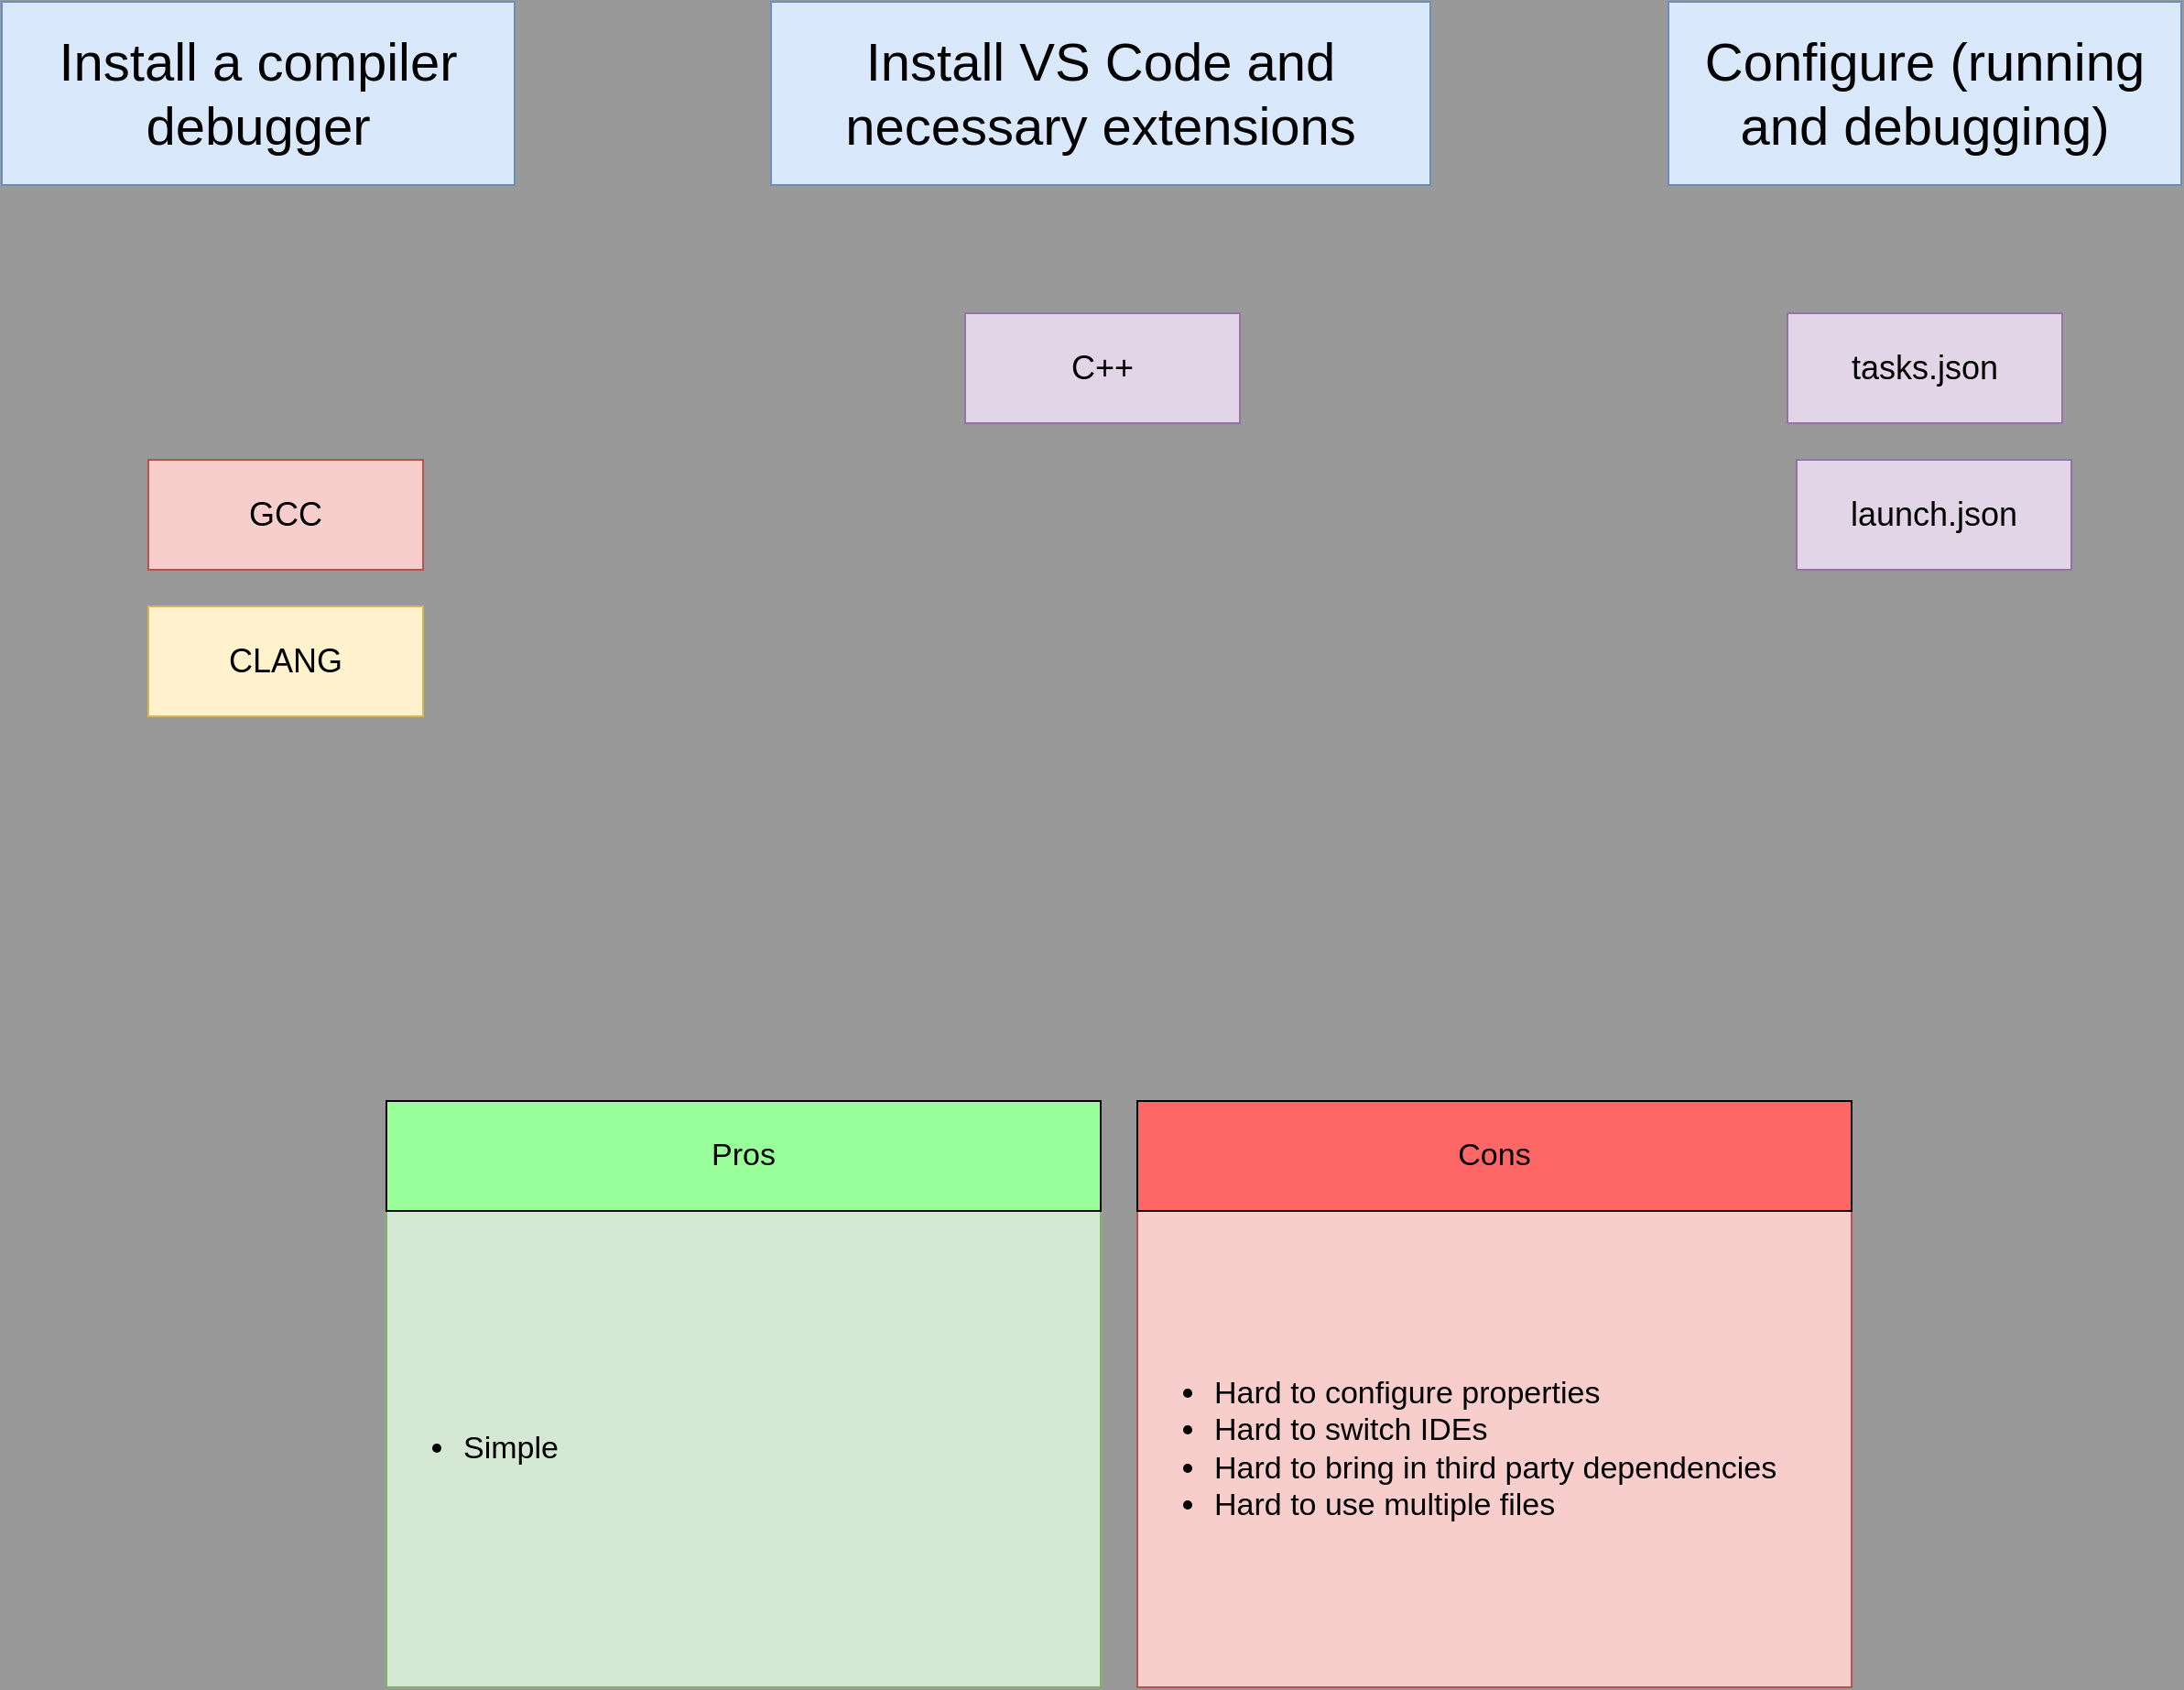 <mxfile version="21.2.8" type="device">
  <diagram name="Page-1" id="-jxvSyGWAUEqp79O6zsW">
    <mxGraphModel dx="1658" dy="820" grid="1" gridSize="10" guides="1" tooltips="1" connect="1" arrows="1" fold="1" page="1" pageScale="1" pageWidth="3300" pageHeight="4681" background="#999999" math="0" shadow="0">
      <root>
        <mxCell id="0" />
        <mxCell id="1" parent="0" />
        <mxCell id="6hkyp1WjqBBNFLjfKdsw-1" value="&lt;font style=&quot;font-size: 29px;&quot;&gt;Install a compiler debugger&lt;/font&gt;" style="rounded=0;whiteSpace=wrap;html=1;fillColor=#dae8fc;strokeColor=#6c8ebf;" parent="1" vertex="1">
          <mxGeometry x="180" y="370" width="280" height="100" as="geometry" />
        </mxCell>
        <mxCell id="6hkyp1WjqBBNFLjfKdsw-2" value="&lt;font style=&quot;font-size: 29px;&quot;&gt;Install VS Code and necessary extensions&lt;/font&gt;" style="rounded=0;whiteSpace=wrap;html=1;fillColor=#dae8fc;strokeColor=#6c8ebf;" parent="1" vertex="1">
          <mxGeometry x="600" y="370" width="360" height="100" as="geometry" />
        </mxCell>
        <mxCell id="6hkyp1WjqBBNFLjfKdsw-3" value="&lt;font style=&quot;font-size: 29px;&quot;&gt;Configure (running and debugging)&lt;/font&gt;" style="rounded=0;whiteSpace=wrap;html=1;fillColor=#dae8fc;strokeColor=#6c8ebf;" parent="1" vertex="1">
          <mxGeometry x="1090" y="370" width="280" height="100" as="geometry" />
        </mxCell>
        <mxCell id="6hkyp1WjqBBNFLjfKdsw-5" value="GCC" style="rounded=0;whiteSpace=wrap;html=1;fontStyle=0;fillColor=#f8cecc;strokeColor=#b85450;fontSize=18;" parent="1" vertex="1">
          <mxGeometry x="260" y="620" width="150" height="60" as="geometry" />
        </mxCell>
        <mxCell id="6hkyp1WjqBBNFLjfKdsw-6" value="CLANG" style="rounded=0;whiteSpace=wrap;html=1;fillColor=#fff2cc;strokeColor=#d6b656;fontSize=18;" parent="1" vertex="1">
          <mxGeometry x="260" y="700" width="150" height="60" as="geometry" />
        </mxCell>
        <mxCell id="6hkyp1WjqBBNFLjfKdsw-7" value="tasks.json" style="rounded=0;whiteSpace=wrap;html=1;fillColor=#e1d5e7;strokeColor=#9673a6;fontSize=18;" parent="1" vertex="1">
          <mxGeometry x="1155" y="540" width="150" height="60" as="geometry" />
        </mxCell>
        <mxCell id="6hkyp1WjqBBNFLjfKdsw-10" value="C++" style="rounded=0;whiteSpace=wrap;html=1;fillColor=#e1d5e7;strokeColor=#9673a6;fontSize=18;" parent="1" vertex="1">
          <mxGeometry x="706" y="540" width="150" height="60" as="geometry" />
        </mxCell>
        <mxCell id="6hkyp1WjqBBNFLjfKdsw-11" value="launch.json" style="rounded=0;whiteSpace=wrap;html=1;fillColor=#e1d5e7;strokeColor=#9673a6;fontSize=18;" parent="1" vertex="1">
          <mxGeometry x="1160" y="620" width="150" height="60" as="geometry" />
        </mxCell>
        <mxCell id="6hkyp1WjqBBNFLjfKdsw-12" value="&lt;ul style=&quot;font-size: 17px;&quot;&gt;&lt;li style=&quot;font-size: 17px;&quot;&gt;Simple&lt;/li&gt;&lt;/ul&gt;" style="rounded=0;whiteSpace=wrap;html=1;align=left;fontSize=17;fillColor=#d5e8d4;strokeColor=#82b366;" parent="1" vertex="1">
          <mxGeometry x="390" y="1030" width="390" height="260" as="geometry" />
        </mxCell>
        <mxCell id="6hkyp1WjqBBNFLjfKdsw-13" value="&lt;ul style=&quot;font-size: 17px;&quot;&gt;&lt;li style=&quot;font-size: 17px;&quot;&gt;Hard to configure properties&lt;/li&gt;&lt;li style=&quot;font-size: 17px;&quot;&gt;Hard to switch IDEs&lt;/li&gt;&lt;li style=&quot;font-size: 17px;&quot;&gt;Hard to bring in third party dependencies&lt;/li&gt;&lt;li style=&quot;font-size: 17px;&quot;&gt;Hard to use multiple files&lt;/li&gt;&lt;/ul&gt;" style="rounded=0;whiteSpace=wrap;html=1;align=left;fontSize=17;fillColor=#f8cecc;strokeColor=#b85450;" parent="1" vertex="1">
          <mxGeometry x="800" y="1030" width="390" height="260" as="geometry" />
        </mxCell>
        <mxCell id="6hkyp1WjqBBNFLjfKdsw-14" value="Pros" style="rounded=0;whiteSpace=wrap;html=1;fontSize=17;fillColor=#99FF99;" parent="1" vertex="1">
          <mxGeometry x="390" y="970" width="390" height="60" as="geometry" />
        </mxCell>
        <mxCell id="6hkyp1WjqBBNFLjfKdsw-15" value="Cons" style="rounded=0;whiteSpace=wrap;html=1;fontSize=17;fillColor=#FF6666;" parent="1" vertex="1">
          <mxGeometry x="800" y="970" width="390" height="60" as="geometry" />
        </mxCell>
      </root>
    </mxGraphModel>
  </diagram>
</mxfile>
